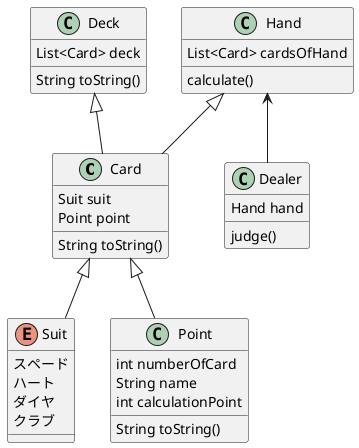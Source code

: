 @startuml

Card <|-- Suit
Card <|-- Point
Hand <|--Card
Deck <|-- Card
Hand <-- Dealer


enum Suit {
スペード
ハート
ダイヤ
クラブ
}

class Point {
int numberOfCard
String name
int calculationPoint
String toString()
}

class Card {
Suit suit
Point point
String toString()
}

class Hand {
List<Card> cardsOfHand
calculate()
}

class Dealer {
Hand hand
judge()
}

class Deck {
List<Card> deck
String toString()
}

@enduml